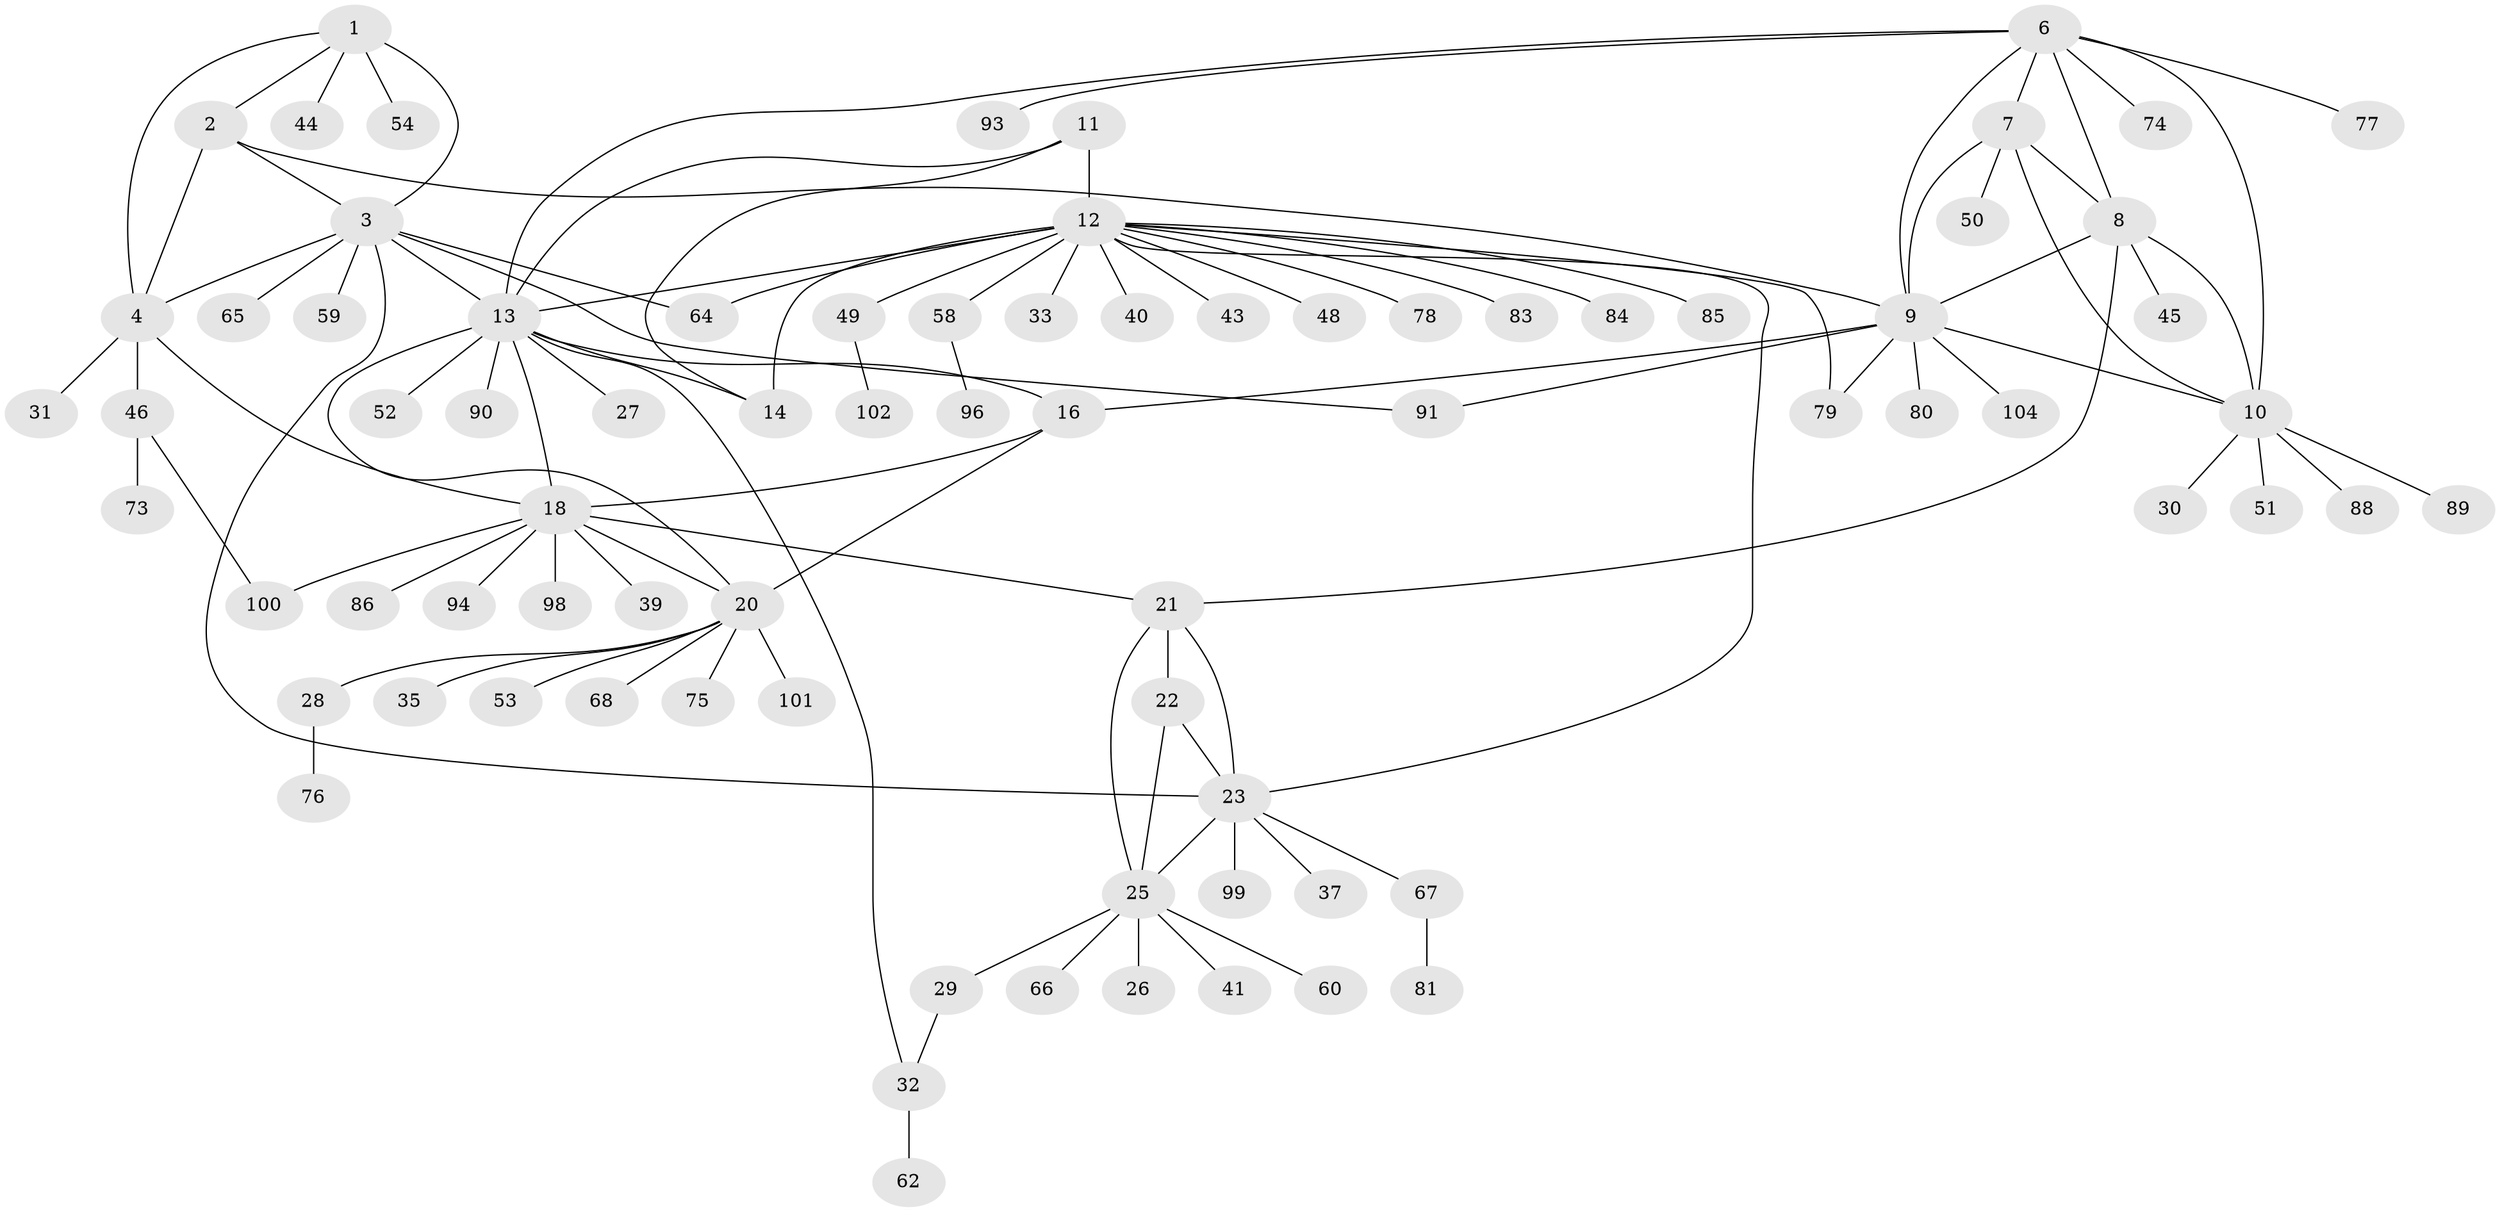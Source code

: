 // original degree distribution, {7: 0.009615384615384616, 5: 0.04807692307692308, 8: 0.04807692307692308, 6: 0.038461538461538464, 9: 0.009615384615384616, 10: 0.038461538461538464, 16: 0.009615384615384616, 11: 0.009615384615384616, 4: 0.04807692307692308, 2: 0.14423076923076922, 1: 0.5769230769230769, 3: 0.019230769230769232}
// Generated by graph-tools (version 1.1) at 2025/11/02/27/25 16:11:36]
// undirected, 79 vertices, 107 edges
graph export_dot {
graph [start="1"]
  node [color=gray90,style=filled];
  1 [super="+87"];
  2;
  3 [super="+5"];
  4 [super="+42"];
  6 [super="+71"];
  7 [super="+103"];
  8;
  9 [super="+56"];
  10 [super="+70"];
  11 [super="+34"];
  12 [super="+15"];
  13 [super="+17"];
  14 [super="+97"];
  16;
  18 [super="+19"];
  20 [super="+38"];
  21;
  22 [super="+24"];
  23 [super="+72"];
  25 [super="+36"];
  26 [super="+92"];
  27;
  28 [super="+55"];
  29;
  30 [super="+69"];
  31;
  32 [super="+57"];
  33;
  35;
  37;
  39;
  40;
  41;
  43;
  44;
  45 [super="+61"];
  46 [super="+47"];
  48;
  49;
  50;
  51 [super="+63"];
  52;
  53;
  54;
  58;
  59 [super="+95"];
  60;
  62;
  64;
  65;
  66;
  67;
  68;
  73;
  74;
  75;
  76;
  77;
  78;
  79 [super="+82"];
  80;
  81;
  83;
  84;
  85;
  86;
  88;
  89;
  90;
  91;
  93;
  94;
  96;
  98;
  99;
  100;
  101;
  102;
  104;
  1 -- 2;
  1 -- 3 [weight=2];
  1 -- 4;
  1 -- 44;
  1 -- 54;
  2 -- 3 [weight=2];
  2 -- 4;
  2 -- 9;
  3 -- 4 [weight=2];
  3 -- 13;
  3 -- 59;
  3 -- 64;
  3 -- 91;
  3 -- 65;
  3 -- 23;
  4 -- 18;
  4 -- 31;
  4 -- 46;
  6 -- 7;
  6 -- 8;
  6 -- 9;
  6 -- 10;
  6 -- 13;
  6 -- 74;
  6 -- 77;
  6 -- 93;
  7 -- 8;
  7 -- 9;
  7 -- 10;
  7 -- 50;
  8 -- 9;
  8 -- 10;
  8 -- 21;
  8 -- 45;
  9 -- 10;
  9 -- 16;
  9 -- 79;
  9 -- 91;
  9 -- 104;
  9 -- 80;
  10 -- 30;
  10 -- 51;
  10 -- 88;
  10 -- 89;
  11 -- 12 [weight=2];
  11 -- 13;
  11 -- 14;
  12 -- 13 [weight=2];
  12 -- 14 [weight=2];
  12 -- 23;
  12 -- 33;
  12 -- 40;
  12 -- 43;
  12 -- 48;
  12 -- 49;
  12 -- 58;
  12 -- 64;
  12 -- 79;
  12 -- 83;
  12 -- 84;
  12 -- 85;
  12 -- 78;
  13 -- 14;
  13 -- 27;
  13 -- 16;
  13 -- 32;
  13 -- 18 [weight=2];
  13 -- 20;
  13 -- 52;
  13 -- 90;
  16 -- 18 [weight=2];
  16 -- 20;
  18 -- 20 [weight=2];
  18 -- 21;
  18 -- 39;
  18 -- 86;
  18 -- 94;
  18 -- 98;
  18 -- 100;
  20 -- 28;
  20 -- 35;
  20 -- 53;
  20 -- 68;
  20 -- 75;
  20 -- 101;
  21 -- 22 [weight=2];
  21 -- 23;
  21 -- 25;
  22 -- 23 [weight=2];
  22 -- 25 [weight=2];
  23 -- 25;
  23 -- 37;
  23 -- 67;
  23 -- 99;
  25 -- 26;
  25 -- 29;
  25 -- 41;
  25 -- 60;
  25 -- 66;
  28 -- 76;
  29 -- 32;
  32 -- 62;
  46 -- 73;
  46 -- 100;
  49 -- 102;
  58 -- 96;
  67 -- 81;
}
